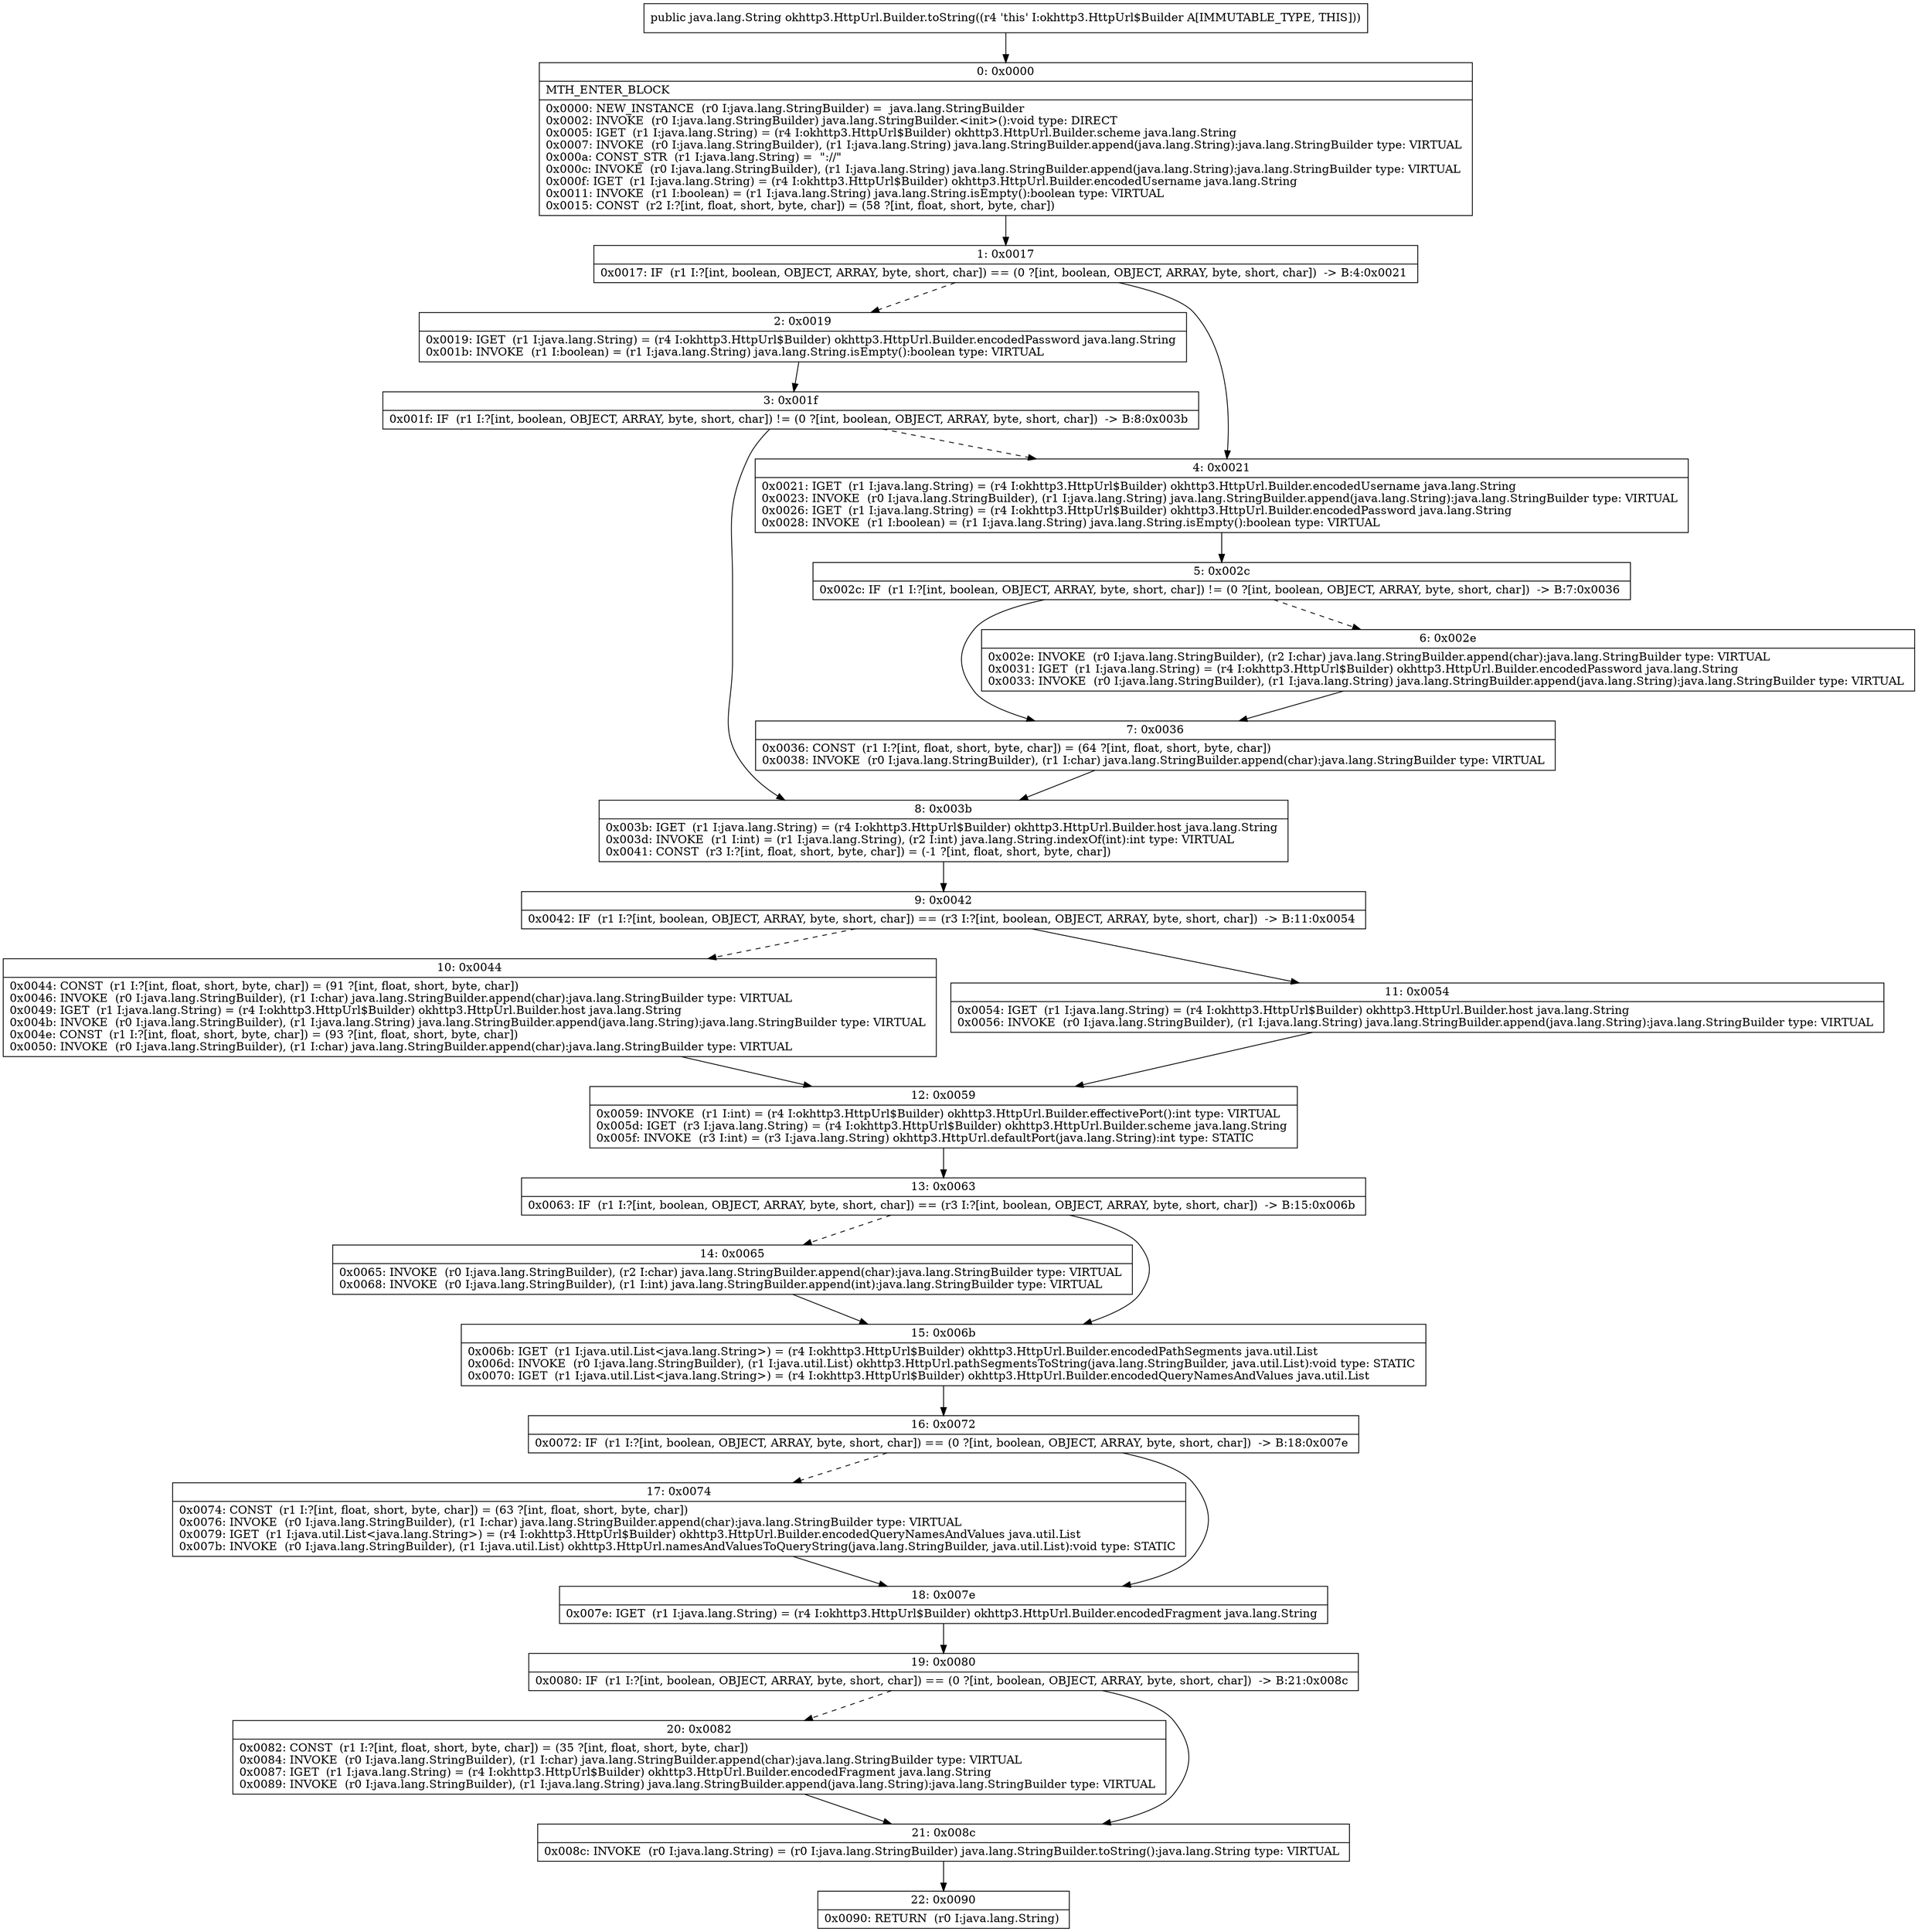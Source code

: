 digraph "CFG forokhttp3.HttpUrl.Builder.toString()Ljava\/lang\/String;" {
Node_0 [shape=record,label="{0\:\ 0x0000|MTH_ENTER_BLOCK\l|0x0000: NEW_INSTANCE  (r0 I:java.lang.StringBuilder) =  java.lang.StringBuilder \l0x0002: INVOKE  (r0 I:java.lang.StringBuilder) java.lang.StringBuilder.\<init\>():void type: DIRECT \l0x0005: IGET  (r1 I:java.lang.String) = (r4 I:okhttp3.HttpUrl$Builder) okhttp3.HttpUrl.Builder.scheme java.lang.String \l0x0007: INVOKE  (r0 I:java.lang.StringBuilder), (r1 I:java.lang.String) java.lang.StringBuilder.append(java.lang.String):java.lang.StringBuilder type: VIRTUAL \l0x000a: CONST_STR  (r1 I:java.lang.String) =  \":\/\/\" \l0x000c: INVOKE  (r0 I:java.lang.StringBuilder), (r1 I:java.lang.String) java.lang.StringBuilder.append(java.lang.String):java.lang.StringBuilder type: VIRTUAL \l0x000f: IGET  (r1 I:java.lang.String) = (r4 I:okhttp3.HttpUrl$Builder) okhttp3.HttpUrl.Builder.encodedUsername java.lang.String \l0x0011: INVOKE  (r1 I:boolean) = (r1 I:java.lang.String) java.lang.String.isEmpty():boolean type: VIRTUAL \l0x0015: CONST  (r2 I:?[int, float, short, byte, char]) = (58 ?[int, float, short, byte, char]) \l}"];
Node_1 [shape=record,label="{1\:\ 0x0017|0x0017: IF  (r1 I:?[int, boolean, OBJECT, ARRAY, byte, short, char]) == (0 ?[int, boolean, OBJECT, ARRAY, byte, short, char])  \-\> B:4:0x0021 \l}"];
Node_2 [shape=record,label="{2\:\ 0x0019|0x0019: IGET  (r1 I:java.lang.String) = (r4 I:okhttp3.HttpUrl$Builder) okhttp3.HttpUrl.Builder.encodedPassword java.lang.String \l0x001b: INVOKE  (r1 I:boolean) = (r1 I:java.lang.String) java.lang.String.isEmpty():boolean type: VIRTUAL \l}"];
Node_3 [shape=record,label="{3\:\ 0x001f|0x001f: IF  (r1 I:?[int, boolean, OBJECT, ARRAY, byte, short, char]) != (0 ?[int, boolean, OBJECT, ARRAY, byte, short, char])  \-\> B:8:0x003b \l}"];
Node_4 [shape=record,label="{4\:\ 0x0021|0x0021: IGET  (r1 I:java.lang.String) = (r4 I:okhttp3.HttpUrl$Builder) okhttp3.HttpUrl.Builder.encodedUsername java.lang.String \l0x0023: INVOKE  (r0 I:java.lang.StringBuilder), (r1 I:java.lang.String) java.lang.StringBuilder.append(java.lang.String):java.lang.StringBuilder type: VIRTUAL \l0x0026: IGET  (r1 I:java.lang.String) = (r4 I:okhttp3.HttpUrl$Builder) okhttp3.HttpUrl.Builder.encodedPassword java.lang.String \l0x0028: INVOKE  (r1 I:boolean) = (r1 I:java.lang.String) java.lang.String.isEmpty():boolean type: VIRTUAL \l}"];
Node_5 [shape=record,label="{5\:\ 0x002c|0x002c: IF  (r1 I:?[int, boolean, OBJECT, ARRAY, byte, short, char]) != (0 ?[int, boolean, OBJECT, ARRAY, byte, short, char])  \-\> B:7:0x0036 \l}"];
Node_6 [shape=record,label="{6\:\ 0x002e|0x002e: INVOKE  (r0 I:java.lang.StringBuilder), (r2 I:char) java.lang.StringBuilder.append(char):java.lang.StringBuilder type: VIRTUAL \l0x0031: IGET  (r1 I:java.lang.String) = (r4 I:okhttp3.HttpUrl$Builder) okhttp3.HttpUrl.Builder.encodedPassword java.lang.String \l0x0033: INVOKE  (r0 I:java.lang.StringBuilder), (r1 I:java.lang.String) java.lang.StringBuilder.append(java.lang.String):java.lang.StringBuilder type: VIRTUAL \l}"];
Node_7 [shape=record,label="{7\:\ 0x0036|0x0036: CONST  (r1 I:?[int, float, short, byte, char]) = (64 ?[int, float, short, byte, char]) \l0x0038: INVOKE  (r0 I:java.lang.StringBuilder), (r1 I:char) java.lang.StringBuilder.append(char):java.lang.StringBuilder type: VIRTUAL \l}"];
Node_8 [shape=record,label="{8\:\ 0x003b|0x003b: IGET  (r1 I:java.lang.String) = (r4 I:okhttp3.HttpUrl$Builder) okhttp3.HttpUrl.Builder.host java.lang.String \l0x003d: INVOKE  (r1 I:int) = (r1 I:java.lang.String), (r2 I:int) java.lang.String.indexOf(int):int type: VIRTUAL \l0x0041: CONST  (r3 I:?[int, float, short, byte, char]) = (\-1 ?[int, float, short, byte, char]) \l}"];
Node_9 [shape=record,label="{9\:\ 0x0042|0x0042: IF  (r1 I:?[int, boolean, OBJECT, ARRAY, byte, short, char]) == (r3 I:?[int, boolean, OBJECT, ARRAY, byte, short, char])  \-\> B:11:0x0054 \l}"];
Node_10 [shape=record,label="{10\:\ 0x0044|0x0044: CONST  (r1 I:?[int, float, short, byte, char]) = (91 ?[int, float, short, byte, char]) \l0x0046: INVOKE  (r0 I:java.lang.StringBuilder), (r1 I:char) java.lang.StringBuilder.append(char):java.lang.StringBuilder type: VIRTUAL \l0x0049: IGET  (r1 I:java.lang.String) = (r4 I:okhttp3.HttpUrl$Builder) okhttp3.HttpUrl.Builder.host java.lang.String \l0x004b: INVOKE  (r0 I:java.lang.StringBuilder), (r1 I:java.lang.String) java.lang.StringBuilder.append(java.lang.String):java.lang.StringBuilder type: VIRTUAL \l0x004e: CONST  (r1 I:?[int, float, short, byte, char]) = (93 ?[int, float, short, byte, char]) \l0x0050: INVOKE  (r0 I:java.lang.StringBuilder), (r1 I:char) java.lang.StringBuilder.append(char):java.lang.StringBuilder type: VIRTUAL \l}"];
Node_11 [shape=record,label="{11\:\ 0x0054|0x0054: IGET  (r1 I:java.lang.String) = (r4 I:okhttp3.HttpUrl$Builder) okhttp3.HttpUrl.Builder.host java.lang.String \l0x0056: INVOKE  (r0 I:java.lang.StringBuilder), (r1 I:java.lang.String) java.lang.StringBuilder.append(java.lang.String):java.lang.StringBuilder type: VIRTUAL \l}"];
Node_12 [shape=record,label="{12\:\ 0x0059|0x0059: INVOKE  (r1 I:int) = (r4 I:okhttp3.HttpUrl$Builder) okhttp3.HttpUrl.Builder.effectivePort():int type: VIRTUAL \l0x005d: IGET  (r3 I:java.lang.String) = (r4 I:okhttp3.HttpUrl$Builder) okhttp3.HttpUrl.Builder.scheme java.lang.String \l0x005f: INVOKE  (r3 I:int) = (r3 I:java.lang.String) okhttp3.HttpUrl.defaultPort(java.lang.String):int type: STATIC \l}"];
Node_13 [shape=record,label="{13\:\ 0x0063|0x0063: IF  (r1 I:?[int, boolean, OBJECT, ARRAY, byte, short, char]) == (r3 I:?[int, boolean, OBJECT, ARRAY, byte, short, char])  \-\> B:15:0x006b \l}"];
Node_14 [shape=record,label="{14\:\ 0x0065|0x0065: INVOKE  (r0 I:java.lang.StringBuilder), (r2 I:char) java.lang.StringBuilder.append(char):java.lang.StringBuilder type: VIRTUAL \l0x0068: INVOKE  (r0 I:java.lang.StringBuilder), (r1 I:int) java.lang.StringBuilder.append(int):java.lang.StringBuilder type: VIRTUAL \l}"];
Node_15 [shape=record,label="{15\:\ 0x006b|0x006b: IGET  (r1 I:java.util.List\<java.lang.String\>) = (r4 I:okhttp3.HttpUrl$Builder) okhttp3.HttpUrl.Builder.encodedPathSegments java.util.List \l0x006d: INVOKE  (r0 I:java.lang.StringBuilder), (r1 I:java.util.List) okhttp3.HttpUrl.pathSegmentsToString(java.lang.StringBuilder, java.util.List):void type: STATIC \l0x0070: IGET  (r1 I:java.util.List\<java.lang.String\>) = (r4 I:okhttp3.HttpUrl$Builder) okhttp3.HttpUrl.Builder.encodedQueryNamesAndValues java.util.List \l}"];
Node_16 [shape=record,label="{16\:\ 0x0072|0x0072: IF  (r1 I:?[int, boolean, OBJECT, ARRAY, byte, short, char]) == (0 ?[int, boolean, OBJECT, ARRAY, byte, short, char])  \-\> B:18:0x007e \l}"];
Node_17 [shape=record,label="{17\:\ 0x0074|0x0074: CONST  (r1 I:?[int, float, short, byte, char]) = (63 ?[int, float, short, byte, char]) \l0x0076: INVOKE  (r0 I:java.lang.StringBuilder), (r1 I:char) java.lang.StringBuilder.append(char):java.lang.StringBuilder type: VIRTUAL \l0x0079: IGET  (r1 I:java.util.List\<java.lang.String\>) = (r4 I:okhttp3.HttpUrl$Builder) okhttp3.HttpUrl.Builder.encodedQueryNamesAndValues java.util.List \l0x007b: INVOKE  (r0 I:java.lang.StringBuilder), (r1 I:java.util.List) okhttp3.HttpUrl.namesAndValuesToQueryString(java.lang.StringBuilder, java.util.List):void type: STATIC \l}"];
Node_18 [shape=record,label="{18\:\ 0x007e|0x007e: IGET  (r1 I:java.lang.String) = (r4 I:okhttp3.HttpUrl$Builder) okhttp3.HttpUrl.Builder.encodedFragment java.lang.String \l}"];
Node_19 [shape=record,label="{19\:\ 0x0080|0x0080: IF  (r1 I:?[int, boolean, OBJECT, ARRAY, byte, short, char]) == (0 ?[int, boolean, OBJECT, ARRAY, byte, short, char])  \-\> B:21:0x008c \l}"];
Node_20 [shape=record,label="{20\:\ 0x0082|0x0082: CONST  (r1 I:?[int, float, short, byte, char]) = (35 ?[int, float, short, byte, char]) \l0x0084: INVOKE  (r0 I:java.lang.StringBuilder), (r1 I:char) java.lang.StringBuilder.append(char):java.lang.StringBuilder type: VIRTUAL \l0x0087: IGET  (r1 I:java.lang.String) = (r4 I:okhttp3.HttpUrl$Builder) okhttp3.HttpUrl.Builder.encodedFragment java.lang.String \l0x0089: INVOKE  (r0 I:java.lang.StringBuilder), (r1 I:java.lang.String) java.lang.StringBuilder.append(java.lang.String):java.lang.StringBuilder type: VIRTUAL \l}"];
Node_21 [shape=record,label="{21\:\ 0x008c|0x008c: INVOKE  (r0 I:java.lang.String) = (r0 I:java.lang.StringBuilder) java.lang.StringBuilder.toString():java.lang.String type: VIRTUAL \l}"];
Node_22 [shape=record,label="{22\:\ 0x0090|0x0090: RETURN  (r0 I:java.lang.String) \l}"];
MethodNode[shape=record,label="{public java.lang.String okhttp3.HttpUrl.Builder.toString((r4 'this' I:okhttp3.HttpUrl$Builder A[IMMUTABLE_TYPE, THIS])) }"];
MethodNode -> Node_0;
Node_0 -> Node_1;
Node_1 -> Node_2[style=dashed];
Node_1 -> Node_4;
Node_2 -> Node_3;
Node_3 -> Node_4[style=dashed];
Node_3 -> Node_8;
Node_4 -> Node_5;
Node_5 -> Node_6[style=dashed];
Node_5 -> Node_7;
Node_6 -> Node_7;
Node_7 -> Node_8;
Node_8 -> Node_9;
Node_9 -> Node_10[style=dashed];
Node_9 -> Node_11;
Node_10 -> Node_12;
Node_11 -> Node_12;
Node_12 -> Node_13;
Node_13 -> Node_14[style=dashed];
Node_13 -> Node_15;
Node_14 -> Node_15;
Node_15 -> Node_16;
Node_16 -> Node_17[style=dashed];
Node_16 -> Node_18;
Node_17 -> Node_18;
Node_18 -> Node_19;
Node_19 -> Node_20[style=dashed];
Node_19 -> Node_21;
Node_20 -> Node_21;
Node_21 -> Node_22;
}


